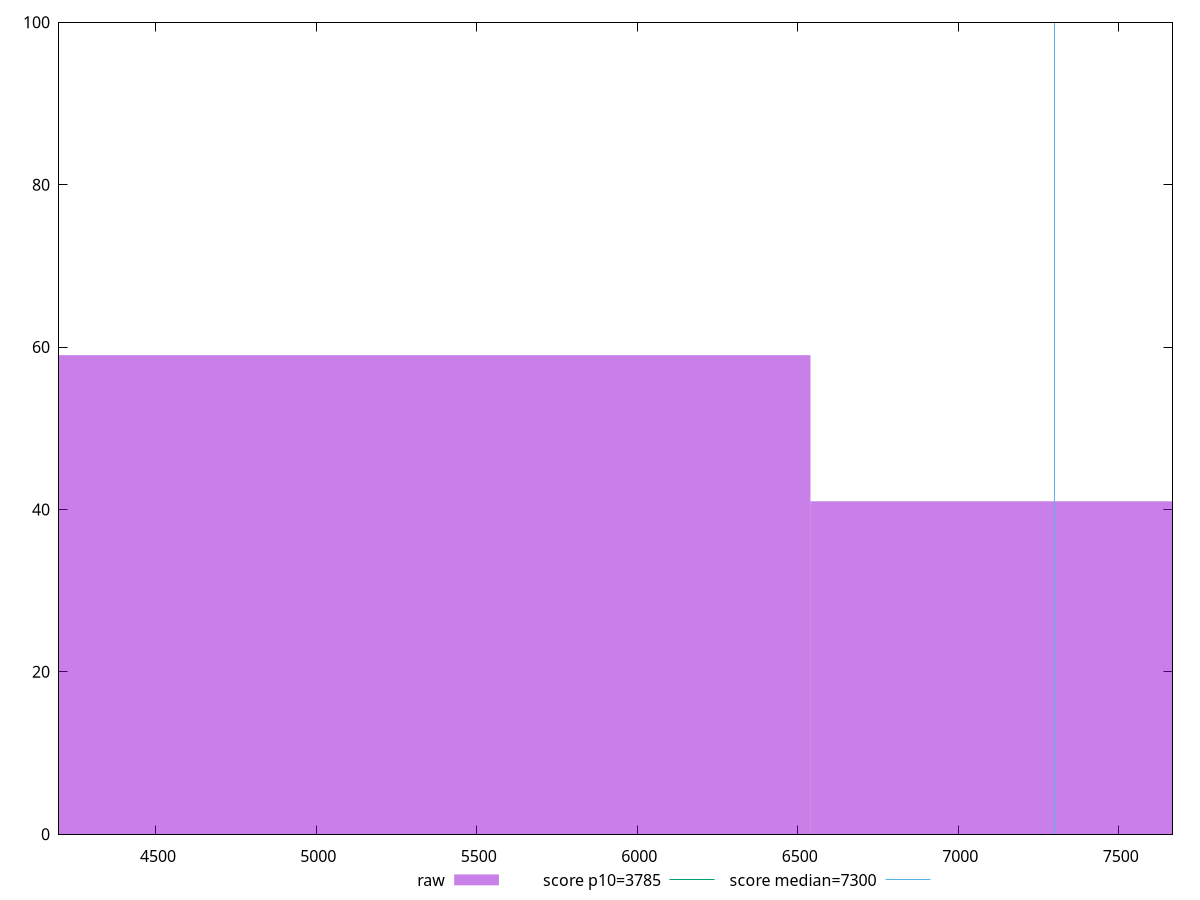 reset

$raw <<EOF
7847.323844986669 41
5231.549229991113 59
EOF

set key outside below
set boxwidth 2615.7746149955565
set xrange [4198.082500000001:7667.5515]
set yrange [0:100]
set trange [0:100]
set style fill transparent solid 0.5 noborder

set parametric
set terminal svg size 640, 490 enhanced background rgb 'white'
set output "report_00017_2021-02-10T15-08-03.406Z/interactive/samples/pages+cached+noadtech/raw/histogram.svg"

plot $raw title "raw" with boxes, \
     3785,t title "score p10=3785", \
     7300,t title "score median=7300"

reset
